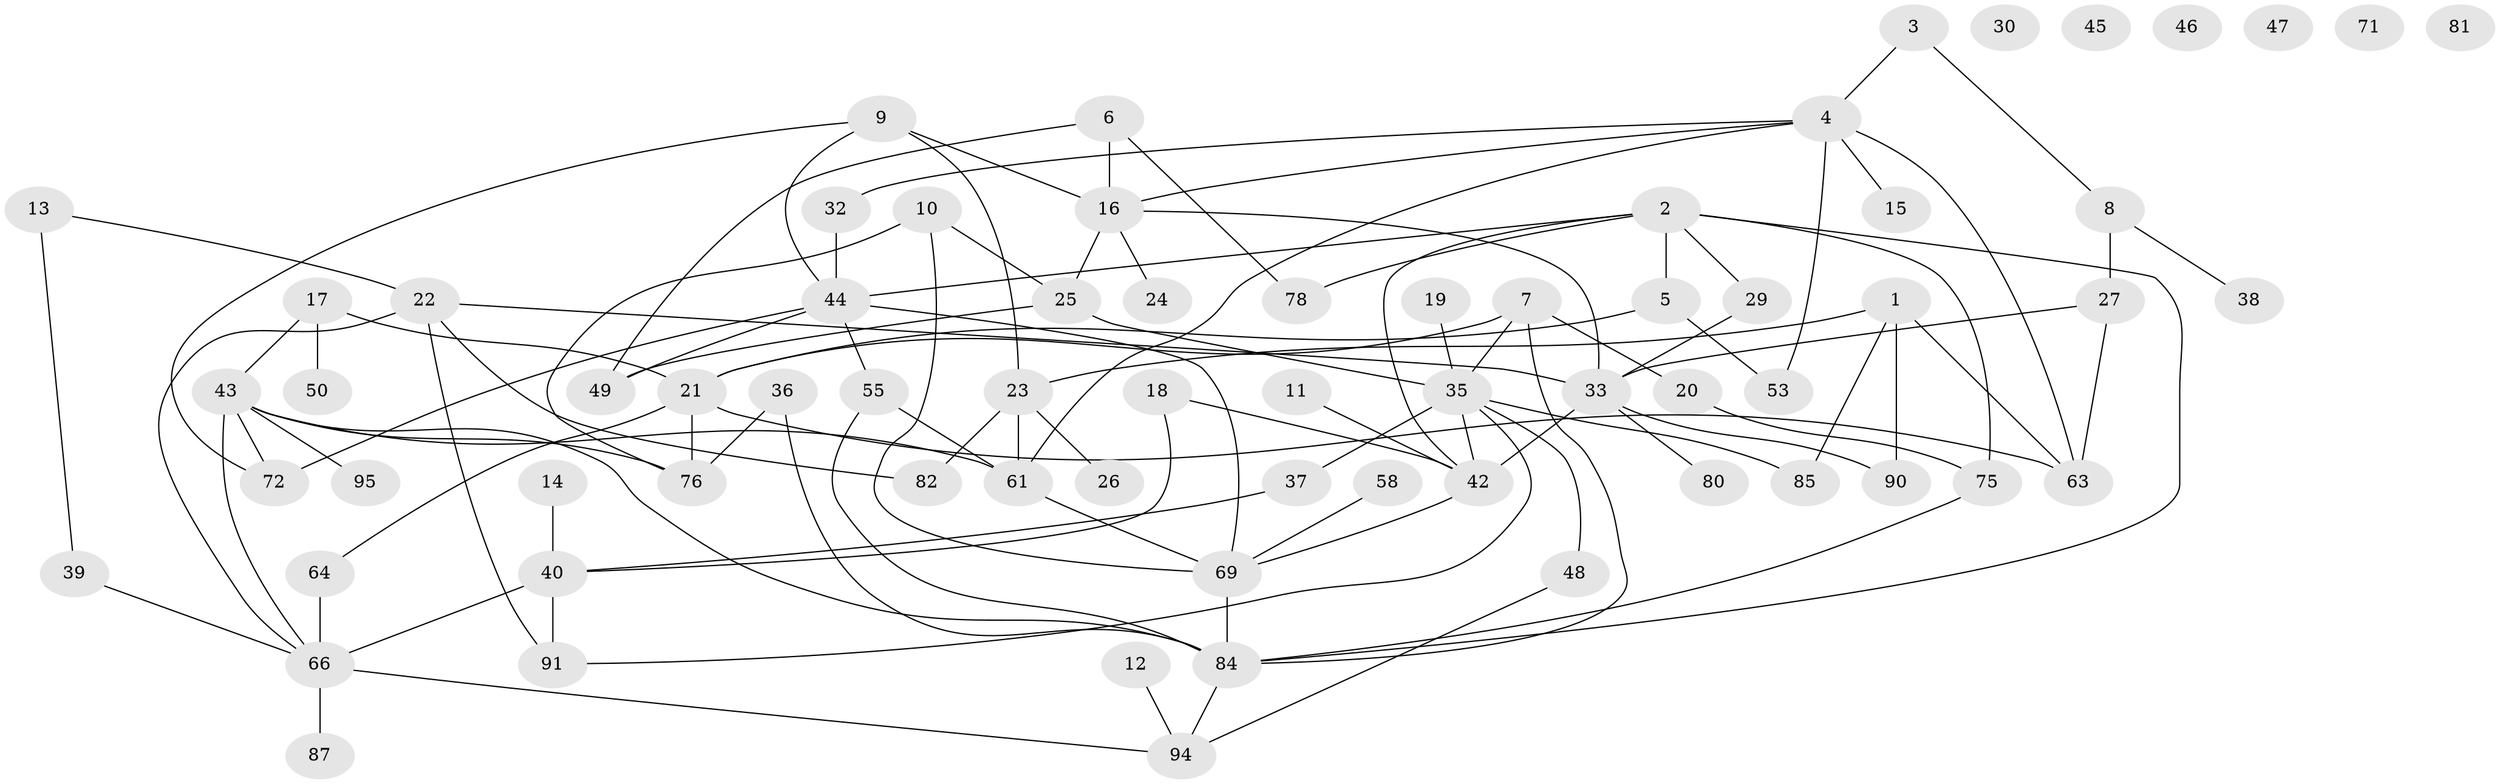 // Generated by graph-tools (version 1.1) at 2025/23/03/03/25 07:23:26]
// undirected, 69 vertices, 104 edges
graph export_dot {
graph [start="1"]
  node [color=gray90,style=filled];
  1 [super="+74"];
  2 [super="+41"];
  3 [super="+31"];
  4 [super="+57"];
  5;
  6;
  7 [super="+65"];
  8 [super="+59"];
  9;
  10 [super="+34"];
  11;
  12;
  13;
  14;
  15 [super="+83"];
  16 [super="+60"];
  17;
  18;
  19 [super="+67"];
  20;
  21 [super="+89"];
  22 [super="+52"];
  23 [super="+28"];
  24;
  25 [super="+54"];
  26;
  27;
  29;
  30;
  32;
  33 [super="+77"];
  35 [super="+73"];
  36;
  37;
  38;
  39;
  40 [super="+56"];
  42 [super="+79"];
  43 [super="+68"];
  44 [super="+51"];
  45;
  46;
  47;
  48;
  49 [super="+70"];
  50;
  53;
  55;
  58;
  61 [super="+62"];
  63 [super="+93"];
  64;
  66 [super="+86"];
  69 [super="+88"];
  71;
  72;
  75;
  76;
  78;
  80;
  81;
  82;
  84 [super="+92"];
  85;
  87;
  90;
  91;
  94;
  95;
  1 -- 85;
  1 -- 90;
  1 -- 63;
  1 -- 23;
  2 -- 5;
  2 -- 75;
  2 -- 78;
  2 -- 42;
  2 -- 44;
  2 -- 29;
  2 -- 84;
  3 -- 4;
  3 -- 8;
  4 -- 32;
  4 -- 63;
  4 -- 16;
  4 -- 61;
  4 -- 53;
  4 -- 15;
  5 -- 53;
  5 -- 21;
  6 -- 78;
  6 -- 16;
  6 -- 49;
  7 -- 35 [weight=2];
  7 -- 20;
  7 -- 21;
  7 -- 84;
  8 -- 38;
  8 -- 27;
  9 -- 16;
  9 -- 23;
  9 -- 72;
  9 -- 44;
  10 -- 25;
  10 -- 76;
  10 -- 69;
  11 -- 42;
  12 -- 94;
  13 -- 39;
  13 -- 22;
  14 -- 40;
  16 -- 24;
  16 -- 25;
  16 -- 33;
  17 -- 21;
  17 -- 50;
  17 -- 43;
  18 -- 40;
  18 -- 42;
  19 -- 35;
  20 -- 75;
  21 -- 76;
  21 -- 64;
  21 -- 63;
  22 -- 66;
  22 -- 82;
  22 -- 91;
  22 -- 33;
  23 -- 26;
  23 -- 82;
  23 -- 61;
  25 -- 49;
  25 -- 35;
  27 -- 33;
  27 -- 63;
  29 -- 33;
  32 -- 44;
  33 -- 80;
  33 -- 90;
  33 -- 42;
  35 -- 37;
  35 -- 91;
  35 -- 48;
  35 -- 85;
  35 -- 42;
  36 -- 76;
  36 -- 84;
  37 -- 40;
  39 -- 66;
  40 -- 91;
  40 -- 66;
  42 -- 69;
  43 -- 66;
  43 -- 76;
  43 -- 84;
  43 -- 72;
  43 -- 95;
  43 -- 61;
  44 -- 55;
  44 -- 69;
  44 -- 72;
  44 -- 49;
  48 -- 94;
  55 -- 84;
  55 -- 61;
  58 -- 69;
  61 -- 69;
  64 -- 66 [weight=2];
  66 -- 87;
  66 -- 94;
  69 -- 84;
  75 -- 84;
  84 -- 94;
}
